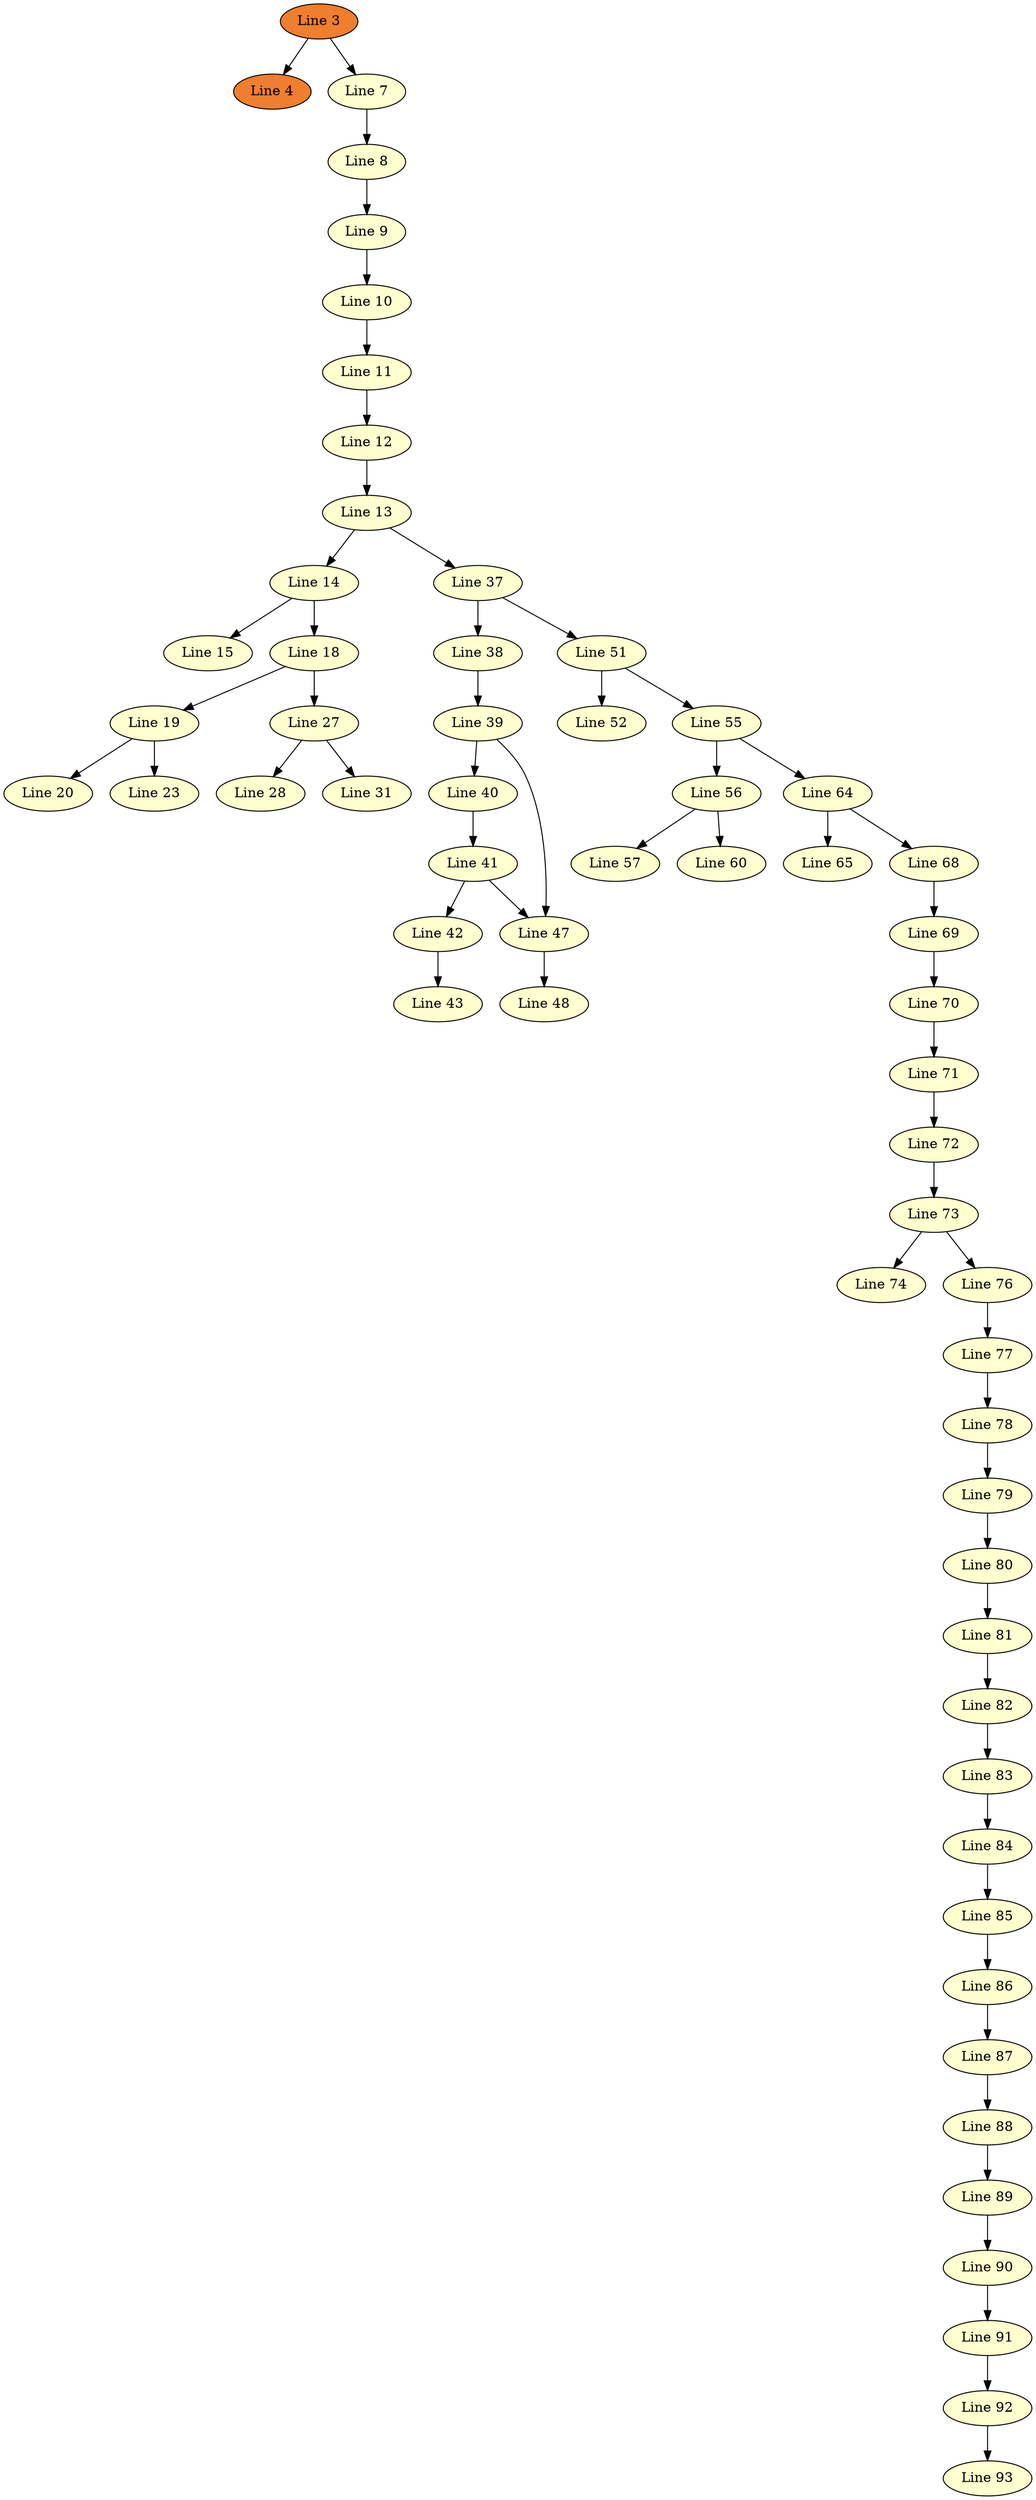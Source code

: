 strict digraph {
Line10[label="Line 10", shape=ellipse, style=filled, fillcolor="#fffecf"];
Line11[label="Line 11", shape=ellipse, style=filled, fillcolor="#fffecf"];
Line12[label="Line 12", shape=ellipse, style=filled, fillcolor="#fffecf"];
Line13[label="Line 13", shape=ellipse, style=filled, fillcolor="#fffecf"];
Line14[label="Line 14", shape=ellipse, style=filled, fillcolor="#fffecf"];
Line15[label="Line 15", shape=ellipse, style=filled, fillcolor="#fffecf"];
Line18[label="Line 18", shape=ellipse, style=filled, fillcolor="#fffecf"];
Line19[label="Line 19", shape=ellipse, style=filled, fillcolor="#fffecf"];
Line20[label="Line 20", shape=ellipse, style=filled, fillcolor="#fffecf"];
Line23[label="Line 23", shape=ellipse, style=filled, fillcolor="#fffecf"];
Line27[label="Line 27", shape=ellipse, style=filled, fillcolor="#fffecf"];
Line28[label="Line 28", shape=ellipse, style=filled, fillcolor="#fffecf"];
Line31[label="Line 31", shape=ellipse, style=filled, fillcolor="#fffecf"];
Line37[label="Line 37", shape=ellipse, style=filled, fillcolor="#fffecf"];
Line38[label="Line 38", shape=ellipse, style=filled, fillcolor="#fffecf"];
Line39[label="Line 39", shape=ellipse, style=filled, fillcolor="#fffecf"];
Line3[label="Line 3", shape=ellipse, style=filled, fillcolor="#ef7e2e"];
Line40[label="Line 40", shape=ellipse, style=filled, fillcolor="#fffecf"];
Line41[label="Line 41", shape=ellipse, style=filled, fillcolor="#fffecf"];
Line42[label="Line 42", shape=ellipse, style=filled, fillcolor="#fffecf"];
Line43[label="Line 43", shape=ellipse, style=filled, fillcolor="#fffecf"];
Line47[label="Line 47", shape=ellipse, style=filled, fillcolor="#fffecf"];
Line48[label="Line 48", shape=ellipse, style=filled, fillcolor="#fffecf"];
Line4[label="Line 4", shape=ellipse, style=filled, fillcolor="#ef7e2e"];
Line51[label="Line 51", shape=ellipse, style=filled, fillcolor="#fffecf"];
Line52[label="Line 52", shape=ellipse, style=filled, fillcolor="#fffecf"];
Line55[label="Line 55", shape=ellipse, style=filled, fillcolor="#fffecf"];
Line56[label="Line 56", shape=ellipse, style=filled, fillcolor="#fffecf"];
Line57[label="Line 57", shape=ellipse, style=filled, fillcolor="#fffecf"];
Line60[label="Line 60", shape=ellipse, style=filled, fillcolor="#fffecf"];
Line64[label="Line 64", shape=ellipse, style=filled, fillcolor="#fffecf"];
Line65[label="Line 65", shape=ellipse, style=filled, fillcolor="#fffecf"];
Line68[label="Line 68", shape=ellipse, style=filled, fillcolor="#fffecf"];
Line69[label="Line 69", shape=ellipse, style=filled, fillcolor="#fffecf"];
Line70[label="Line 70", shape=ellipse, style=filled, fillcolor="#fffecf"];
Line71[label="Line 71", shape=ellipse, style=filled, fillcolor="#fffecf"];
Line72[label="Line 72", shape=ellipse, style=filled, fillcolor="#fffecf"];
Line73[label="Line 73", shape=ellipse, style=filled, fillcolor="#fffecf"];
Line74[label="Line 74", shape=ellipse, style=filled, fillcolor="#fffecf"];
Line76[label="Line 76", shape=ellipse, style=filled, fillcolor="#fffecf"];
Line77[label="Line 77", shape=ellipse, style=filled, fillcolor="#fffecf"];
Line78[label="Line 78", shape=ellipse, style=filled, fillcolor="#fffecf"];
Line79[label="Line 79", shape=ellipse, style=filled, fillcolor="#fffecf"];
Line7[label="Line 7", shape=ellipse, style=filled, fillcolor="#fffecf"];
Line80[label="Line 80", shape=ellipse, style=filled, fillcolor="#fffecf"];
Line81[label="Line 81", shape=ellipse, style=filled, fillcolor="#fffecf"];
Line82[label="Line 82", shape=ellipse, style=filled, fillcolor="#fffecf"];
Line83[label="Line 83", shape=ellipse, style=filled, fillcolor="#fffecf"];
Line84[label="Line 84", shape=ellipse, style=filled, fillcolor="#fffecf"];
Line85[label="Line 85", shape=ellipse, style=filled, fillcolor="#fffecf"];
Line86[label="Line 86", shape=ellipse, style=filled, fillcolor="#fffecf"];
Line87[label="Line 87", shape=ellipse, style=filled, fillcolor="#fffecf"];
Line88[label="Line 88", shape=ellipse, style=filled, fillcolor="#fffecf"];
Line89[label="Line 89", shape=ellipse, style=filled, fillcolor="#fffecf"];
Line8[label="Line 8", shape=ellipse, style=filled, fillcolor="#fffecf"];
Line90[label="Line 90", shape=ellipse, style=filled, fillcolor="#fffecf"];
Line91[label="Line 91", shape=ellipse, style=filled, fillcolor="#fffecf"];
Line92[label="Line 92", shape=ellipse, style=filled, fillcolor="#fffecf"];
Line93[label="Line 93", shape=ellipse, style=filled, fillcolor="#fffecf"];
Line9[label="Line 9", shape=ellipse, style=filled, fillcolor="#fffecf"];
"Line3" -> "Line4";
"Line3" -> "Line7";
"Line7" -> "Line8";
"Line8" -> "Line9";
"Line9" -> "Line10";
"Line10" -> "Line11";
"Line11" -> "Line12";
"Line12" -> "Line13";
"Line13" -> "Line14";
"Line13" -> "Line37";
"Line14" -> "Line15";
"Line14" -> "Line18";
"Line18" -> "Line19";
"Line18" -> "Line27";
"Line19" -> "Line20";
"Line19" -> "Line23";
"Line27" -> "Line28";
"Line27" -> "Line31";
"Line37" -> "Line38";
"Line37" -> "Line51";
"Line38" -> "Line39";
"Line39" -> "Line40";
"Line39" -> "Line47";
"Line40" -> "Line41";
"Line41" -> "Line42";
"Line41" -> "Line47";
"Line42" -> "Line43";
"Line47" -> "Line48";
"Line51" -> "Line52";
"Line51" -> "Line55";
"Line55" -> "Line56";
"Line55" -> "Line64";
"Line56" -> "Line57";
"Line56" -> "Line60";
"Line64" -> "Line65";
"Line64" -> "Line68";
"Line68" -> "Line69";
"Line69" -> "Line70";
"Line70" -> "Line71";
"Line71" -> "Line72";
"Line72" -> "Line73";
"Line73" -> "Line74";
"Line73" -> "Line76";
"Line76" -> "Line77";
"Line77" -> "Line78";
"Line78" -> "Line79";
"Line79" -> "Line80";
"Line80" -> "Line81";
"Line81" -> "Line82";
"Line82" -> "Line83";
"Line83" -> "Line84";
"Line84" -> "Line85";
"Line85" -> "Line86";
"Line86" -> "Line87";
"Line87" -> "Line88";
"Line88" -> "Line89";
"Line89" -> "Line90";
"Line90" -> "Line91";
"Line91" -> "Line92";
"Line92" -> "Line93";
}